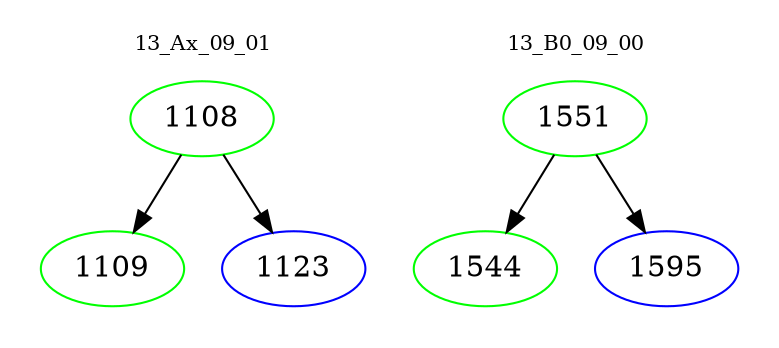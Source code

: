 digraph{
subgraph cluster_0 {
color = white
label = "13_Ax_09_01";
fontsize=10;
T0_1108 [label="1108", color="green"]
T0_1108 -> T0_1109 [color="black"]
T0_1109 [label="1109", color="green"]
T0_1108 -> T0_1123 [color="black"]
T0_1123 [label="1123", color="blue"]
}
subgraph cluster_1 {
color = white
label = "13_B0_09_00";
fontsize=10;
T1_1551 [label="1551", color="green"]
T1_1551 -> T1_1544 [color="black"]
T1_1544 [label="1544", color="green"]
T1_1551 -> T1_1595 [color="black"]
T1_1595 [label="1595", color="blue"]
}
}
